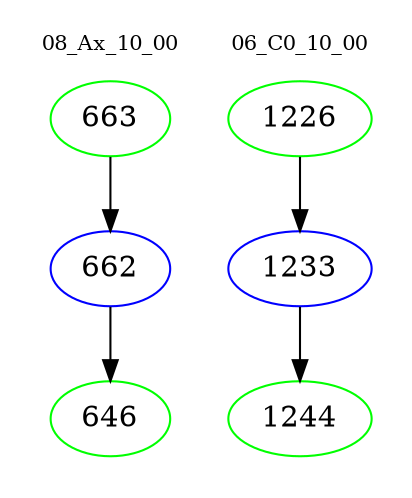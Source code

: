 digraph{
subgraph cluster_0 {
color = white
label = "08_Ax_10_00";
fontsize=10;
T0_663 [label="663", color="green"]
T0_663 -> T0_662 [color="black"]
T0_662 [label="662", color="blue"]
T0_662 -> T0_646 [color="black"]
T0_646 [label="646", color="green"]
}
subgraph cluster_1 {
color = white
label = "06_C0_10_00";
fontsize=10;
T1_1226 [label="1226", color="green"]
T1_1226 -> T1_1233 [color="black"]
T1_1233 [label="1233", color="blue"]
T1_1233 -> T1_1244 [color="black"]
T1_1244 [label="1244", color="green"]
}
}
